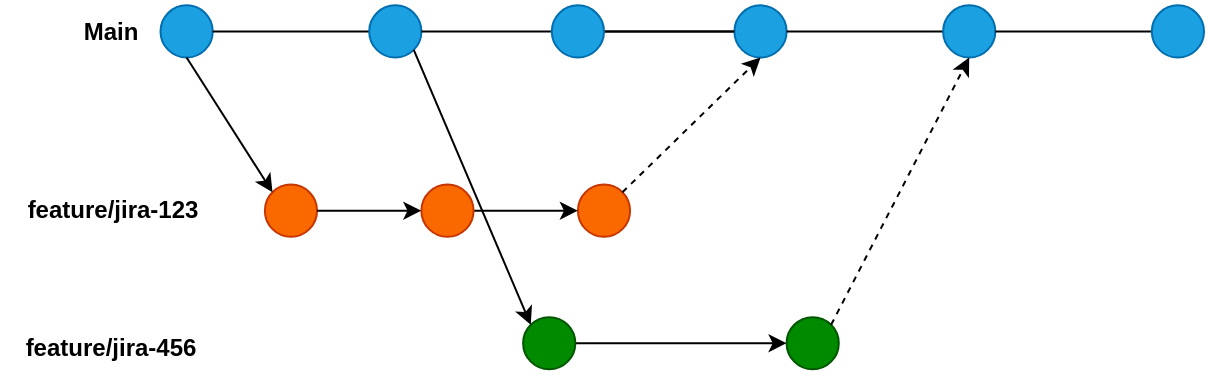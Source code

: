 <mxfile version="22.1.17" type="device">
  <diagram name="Page-1" id="c7488fd3-1785-93aa-aadb-54a6760d102a">
    <mxGraphModel dx="794" dy="408" grid="1" gridSize="10" guides="1" tooltips="1" connect="1" arrows="1" fold="1" page="1" pageScale="1" pageWidth="1100" pageHeight="850" background="none" math="0" shadow="0">
      <root>
        <mxCell id="0" />
        <mxCell id="1" parent="0" />
        <mxCell id="gq6_N2pdq_TAN1hvi7me-42" value="" style="group" vertex="1" connectable="0" parent="1">
          <mxGeometry x="148.263" y="128.73" width="571.737" height="187.838" as="geometry" />
        </mxCell>
        <mxCell id="gq6_N2pdq_TAN1hvi7me-3" value="" style="ellipse;whiteSpace=wrap;html=1;aspect=fixed;fillColor=#fa6800;fontColor=#000000;strokeColor=#C73500;" vertex="1" parent="gq6_N2pdq_TAN1hvi7me-42">
          <mxGeometry x="258.693" y="91.575" width="26.087" height="26.087" as="geometry" />
        </mxCell>
        <mxCell id="gq6_N2pdq_TAN1hvi7me-9" value="" style="ellipse;whiteSpace=wrap;html=1;aspect=fixed;fillColor=#1ba1e2;strokeColor=#006EAF;fontColor=#ffffff;" vertex="1" parent="gq6_N2pdq_TAN1hvi7me-42">
          <mxGeometry x="49.997" y="1.957" width="26.087" height="26.087" as="geometry" />
        </mxCell>
        <mxCell id="gq6_N2pdq_TAN1hvi7me-13" value="" style="endArrow=none;html=1;rounded=0;" edge="1" parent="gq6_N2pdq_TAN1hvi7me-42" source="gq6_N2pdq_TAN1hvi7me-9" target="gq6_N2pdq_TAN1hvi7me-8">
          <mxGeometry width="50" height="50" relative="1" as="geometry">
            <mxPoint x="76.084" y="23.331" as="sourcePoint" />
            <mxPoint x="571.737" y="23.331" as="targetPoint" />
          </mxGeometry>
        </mxCell>
        <mxCell id="gq6_N2pdq_TAN1hvi7me-8" value="" style="ellipse;whiteSpace=wrap;html=1;aspect=fixed;fillColor=#1ba1e2;strokeColor=#006EAF;fontColor=#ffffff;" vertex="1" parent="gq6_N2pdq_TAN1hvi7me-42">
          <mxGeometry x="154.345" y="1.957" width="26.087" height="26.087" as="geometry" />
        </mxCell>
        <mxCell id="gq6_N2pdq_TAN1hvi7me-15" value="" style="endArrow=none;html=1;rounded=0;" edge="1" parent="gq6_N2pdq_TAN1hvi7me-42" source="gq6_N2pdq_TAN1hvi7me-8" target="gq6_N2pdq_TAN1hvi7me-6">
          <mxGeometry width="50" height="50" relative="1" as="geometry">
            <mxPoint x="180.432" y="23.331" as="sourcePoint" />
            <mxPoint x="571.737" y="23.331" as="targetPoint" />
          </mxGeometry>
        </mxCell>
        <mxCell id="gq6_N2pdq_TAN1hvi7me-6" value="" style="ellipse;whiteSpace=wrap;html=1;aspect=fixed;fillColor=#1ba1e2;strokeColor=#006EAF;fontColor=#ffffff;" vertex="1" parent="gq6_N2pdq_TAN1hvi7me-42">
          <mxGeometry x="336.954" y="1.957" width="26.087" height="26.087" as="geometry" />
        </mxCell>
        <mxCell id="gq6_N2pdq_TAN1hvi7me-16" value="" style="endArrow=none;html=1;rounded=0;" edge="1" parent="gq6_N2pdq_TAN1hvi7me-42" source="gq6_N2pdq_TAN1hvi7me-6" target="gq6_N2pdq_TAN1hvi7me-5">
          <mxGeometry width="50" height="50" relative="1" as="geometry">
            <mxPoint x="336.954" y="23.331" as="sourcePoint" />
            <mxPoint x="571.737" y="23.331" as="targetPoint" />
          </mxGeometry>
        </mxCell>
        <mxCell id="gq6_N2pdq_TAN1hvi7me-5" value="" style="ellipse;whiteSpace=wrap;html=1;aspect=fixed;fillColor=#1ba1e2;strokeColor=#006EAF;fontColor=#ffffff;" vertex="1" parent="gq6_N2pdq_TAN1hvi7me-42">
          <mxGeometry x="441.302" y="1.957" width="26.087" height="26.087" as="geometry" />
        </mxCell>
        <mxCell id="gq6_N2pdq_TAN1hvi7me-17" value="" style="endArrow=none;html=1;rounded=0;" edge="1" parent="gq6_N2pdq_TAN1hvi7me-42" source="gq6_N2pdq_TAN1hvi7me-5" target="gq6_N2pdq_TAN1hvi7me-4">
          <mxGeometry width="50" height="50" relative="1" as="geometry">
            <mxPoint x="441.302" y="23.331" as="sourcePoint" />
            <mxPoint x="571.737" y="23.331" as="targetPoint" />
          </mxGeometry>
        </mxCell>
        <mxCell id="gq6_N2pdq_TAN1hvi7me-4" value="" style="ellipse;whiteSpace=wrap;html=1;aspect=fixed;fillColor=#1ba1e2;strokeColor=#006EAF;fontColor=#ffffff;" vertex="1" parent="gq6_N2pdq_TAN1hvi7me-42">
          <mxGeometry x="545.65" y="1.957" width="26.087" height="26.087" as="geometry" />
        </mxCell>
        <mxCell id="gq6_N2pdq_TAN1hvi7me-19" value="" style="ellipse;whiteSpace=wrap;html=1;aspect=fixed;fillColor=#008a00;fontColor=#ffffff;strokeColor=#005700;" vertex="1" parent="gq6_N2pdq_TAN1hvi7me-42">
          <mxGeometry x="363.041" y="157.835" width="26.087" height="26.087" as="geometry" />
        </mxCell>
        <mxCell id="gq6_N2pdq_TAN1hvi7me-34" style="edgeStyle=orthogonalEdgeStyle;rounded=0;orthogonalLoop=1;jettySize=auto;html=1;exitX=1;exitY=0.5;exitDx=0;exitDy=0;entryX=0;entryY=0.5;entryDx=0;entryDy=0;" edge="1" parent="gq6_N2pdq_TAN1hvi7me-42" source="gq6_N2pdq_TAN1hvi7me-20" target="gq6_N2pdq_TAN1hvi7me-19">
          <mxGeometry relative="1" as="geometry" />
        </mxCell>
        <mxCell id="gq6_N2pdq_TAN1hvi7me-20" value="" style="ellipse;whiteSpace=wrap;html=1;aspect=fixed;fillColor=#008a00;fontColor=#ffffff;strokeColor=#005700;" vertex="1" parent="gq6_N2pdq_TAN1hvi7me-42">
          <mxGeometry x="231.302" y="157.835" width="26.087" height="26.087" as="geometry" />
        </mxCell>
        <mxCell id="gq6_N2pdq_TAN1hvi7me-21" value="" style="ellipse;whiteSpace=wrap;html=1;aspect=fixed;fillColor=#fa6800;fontColor=#000000;strokeColor=#C73500;" vertex="1" parent="gq6_N2pdq_TAN1hvi7me-42">
          <mxGeometry x="102.171" y="91.575" width="26.087" height="26.087" as="geometry" />
        </mxCell>
        <mxCell id="gq6_N2pdq_TAN1hvi7me-30" style="edgeStyle=orthogonalEdgeStyle;rounded=0;orthogonalLoop=1;jettySize=auto;html=1;exitX=1;exitY=0.5;exitDx=0;exitDy=0;entryX=0;entryY=0.5;entryDx=0;entryDy=0;" edge="1" parent="gq6_N2pdq_TAN1hvi7me-42" source="gq6_N2pdq_TAN1hvi7me-23" target="gq6_N2pdq_TAN1hvi7me-3">
          <mxGeometry relative="1" as="geometry" />
        </mxCell>
        <mxCell id="gq6_N2pdq_TAN1hvi7me-23" value="" style="ellipse;whiteSpace=wrap;html=1;aspect=fixed;fillColor=#fa6800;fontColor=#000000;strokeColor=#C73500;" vertex="1" parent="gq6_N2pdq_TAN1hvi7me-42">
          <mxGeometry x="180.432" y="91.575" width="26.087" height="26.087" as="geometry" />
        </mxCell>
        <mxCell id="gq6_N2pdq_TAN1hvi7me-27" value="" style="edgeStyle=none;orthogonalLoop=1;jettySize=auto;html=1;rounded=0;exitX=0.5;exitY=1;exitDx=0;exitDy=0;entryX=0;entryY=0;entryDx=0;entryDy=0;" edge="1" parent="gq6_N2pdq_TAN1hvi7me-42" source="gq6_N2pdq_TAN1hvi7me-9" target="gq6_N2pdq_TAN1hvi7me-21">
          <mxGeometry width="100" relative="1" as="geometry">
            <mxPoint x="-54.35" y="130.201" as="sourcePoint" />
            <mxPoint x="76.084" y="130.201" as="targetPoint" />
            <Array as="points" />
          </mxGeometry>
        </mxCell>
        <mxCell id="gq6_N2pdq_TAN1hvi7me-32" value="" style="edgeStyle=none;orthogonalLoop=1;jettySize=auto;html=1;rounded=0;exitX=1;exitY=0;exitDx=0;exitDy=0;entryX=0.5;entryY=1;entryDx=0;entryDy=0;dashed=1;" edge="1" parent="gq6_N2pdq_TAN1hvi7me-42" source="gq6_N2pdq_TAN1hvi7me-3" target="gq6_N2pdq_TAN1hvi7me-6">
          <mxGeometry width="100" relative="1" as="geometry">
            <mxPoint x="245.65" y="151.575" as="sourcePoint" />
            <mxPoint x="376.084" y="151.575" as="targetPoint" />
            <Array as="points" />
          </mxGeometry>
        </mxCell>
        <mxCell id="gq6_N2pdq_TAN1hvi7me-33" value="" style="edgeStyle=none;orthogonalLoop=1;jettySize=auto;html=1;rounded=0;entryX=0;entryY=0;entryDx=0;entryDy=0;exitX=1;exitY=1;exitDx=0;exitDy=0;" edge="1" parent="gq6_N2pdq_TAN1hvi7me-42" source="gq6_N2pdq_TAN1hvi7me-8" target="gq6_N2pdq_TAN1hvi7me-20">
          <mxGeometry width="100" relative="1" as="geometry">
            <mxPoint x="192.171" y="367.453" as="sourcePoint" />
            <mxPoint x="166.084" y="346.079" as="targetPoint" />
            <Array as="points" />
          </mxGeometry>
        </mxCell>
        <mxCell id="gq6_N2pdq_TAN1hvi7me-29" style="edgeStyle=orthogonalEdgeStyle;rounded=0;orthogonalLoop=1;jettySize=auto;html=1;exitX=1;exitY=0.5;exitDx=0;exitDy=0;entryX=0;entryY=0.5;entryDx=0;entryDy=0;" edge="1" parent="gq6_N2pdq_TAN1hvi7me-42" source="gq6_N2pdq_TAN1hvi7me-21" target="gq6_N2pdq_TAN1hvi7me-23">
          <mxGeometry relative="1" as="geometry" />
        </mxCell>
        <mxCell id="gq6_N2pdq_TAN1hvi7me-35" value="" style="edgeStyle=none;orthogonalLoop=1;jettySize=auto;html=1;rounded=0;entryX=0.5;entryY=1;entryDx=0;entryDy=0;dashed=1;exitX=1;exitY=0;exitDx=0;exitDy=0;" edge="1" parent="gq6_N2pdq_TAN1hvi7me-42" source="gq6_N2pdq_TAN1hvi7me-19" target="gq6_N2pdq_TAN1hvi7me-5">
          <mxGeometry width="100" relative="1" as="geometry">
            <mxPoint x="428.258" y="237.072" as="sourcePoint" />
            <mxPoint x="479.128" y="367.453" as="targetPoint" />
            <Array as="points" />
          </mxGeometry>
        </mxCell>
        <mxCell id="gq6_N2pdq_TAN1hvi7me-41" value="" style="edgeStyle=orthogonalEdgeStyle;rounded=0;orthogonalLoop=1;jettySize=auto;html=1;endArrow=none;endFill=0;" edge="1" parent="gq6_N2pdq_TAN1hvi7me-42" source="gq6_N2pdq_TAN1hvi7me-7" target="gq6_N2pdq_TAN1hvi7me-6">
          <mxGeometry relative="1" as="geometry" />
        </mxCell>
        <mxCell id="gq6_N2pdq_TAN1hvi7me-7" value="" style="ellipse;whiteSpace=wrap;html=1;aspect=fixed;fillColor=#1ba1e2;strokeColor=#006EAF;fontColor=#ffffff;" vertex="1" parent="gq6_N2pdq_TAN1hvi7me-42">
          <mxGeometry x="245.65" y="1.957" width="26.087" height="26.087" as="geometry" />
        </mxCell>
        <mxCell id="gq6_N2pdq_TAN1hvi7me-36" value="Main" style="text;html=1;align=center;verticalAlign=middle;resizable=0;points=[];autosize=1;strokeColor=none;fillColor=none;fontStyle=1" vertex="1" parent="gq6_N2pdq_TAN1hvi7me-42">
          <mxGeometry width="50" height="30" as="geometry" />
        </mxCell>
        <mxCell id="gq6_N2pdq_TAN1hvi7me-37" value="feature/jira-123" style="text;html=1;align=center;verticalAlign=middle;resizable=0;points=[];autosize=1;strokeColor=none;fillColor=none;fontStyle=1" vertex="1" parent="gq6_N2pdq_TAN1hvi7me-42">
          <mxGeometry x="-28.913" y="89.618" width="110" height="30" as="geometry" />
        </mxCell>
        <mxCell id="gq6_N2pdq_TAN1hvi7me-38" value="&lt;div&gt;feature/jira-456&lt;/div&gt;" style="text;html=1;align=center;verticalAlign=middle;resizable=0;points=[];autosize=1;strokeColor=none;fillColor=none;fontStyle=1" vertex="1" parent="gq6_N2pdq_TAN1hvi7me-42">
          <mxGeometry x="-29.999" y="157.838" width="110" height="30" as="geometry" />
        </mxCell>
      </root>
    </mxGraphModel>
  </diagram>
</mxfile>

